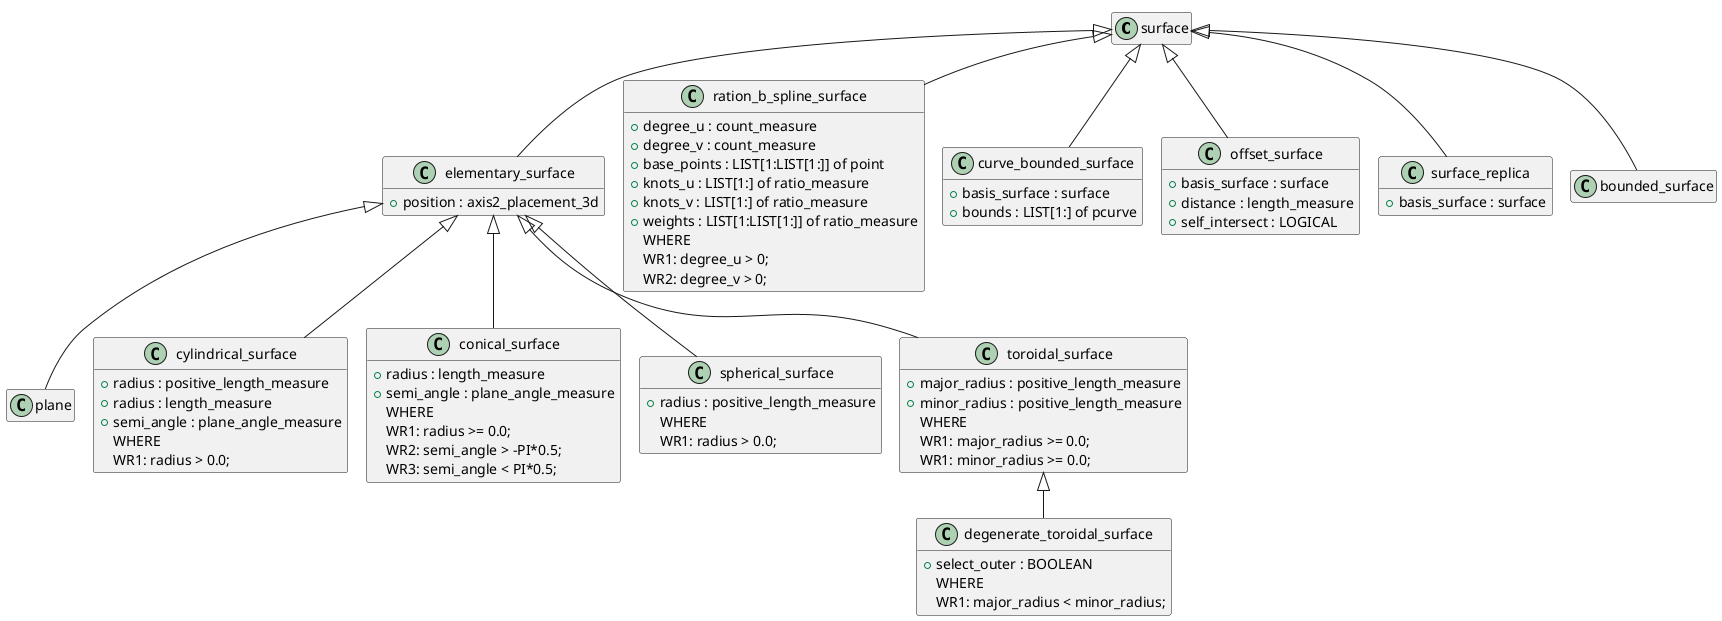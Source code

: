 @startuml
!pragma layout smetana
skinparam groupInheritance 2
hide empty members

class surface {
}

class elementary_surface {
  +position : axis2_placement_3d
}

class plane {
}

class cylindrical_surface {
  +radius : positive_length_measure
}

class cylindrical_surface {
  +radius : length_measure
  +semi_angle : plane_angle_measure
WHERE
  WR1: radius > 0.0;
}


class conical_surface {
  +radius : length_measure
  +semi_angle : plane_angle_measure
WHERE
  WR1: radius >= 0.0;
  WR2: semi_angle > -PI*0.5;
  WR3: semi_angle < PI*0.5;
}

class spherical_surface {
  +radius : positive_length_measure
  WHERE
  WR1: radius > 0.0;
}

class toroidal_surface {
  +major_radius : positive_length_measure
  +minor_radius : positive_length_measure
  WHERE
  WR1: major_radius >= 0.0;
  WR1: minor_radius >= 0.0;
}

class degenerate_toroidal_surface {
  +select_outer : BOOLEAN
WHERE
  WR1: major_radius < minor_radius;
}

class ration_b_spline_surface {
  + degree_u : count_measure
  + degree_v : count_measure
  + base_points : LIST[1:LIST[1:]] of point
  + knots_u : LIST[1:] of ratio_measure
  + knots_v : LIST[1:] of ratio_measure
  + weights : LIST[1:LIST[1:]] of ratio_measure
  WHERE
  WR1: degree_u > 0;
  WR2: degree_v > 0;
}

class curve_bounded_surface {
  +basis_surface : surface
  +bounds : LIST[1:] of pcurve
}

class offset_surface {
  +basis_surface : surface
  +distance : length_measure
  +self_intersect : LOGICAL
}

class surface_replica {
  +basis_surface : surface
}

' Наследование
surface <|-- bounded_surface
surface <|-- elementary_surface
surface <|-- ration_b_spline_surface
surface <|-- curve_bounded_surface
surface <|-- offset_surface
surface <|-- surface_replica

elementary_surface <|-- plane
elementary_surface <|-- cylindrical_surface
elementary_surface <|-- conical_surface
elementary_surface <|-- spherical_surface
elementary_surface <|-- toroidal_surface

toroidal_surface <|-- degenerate_toroidal_surface

@enduml